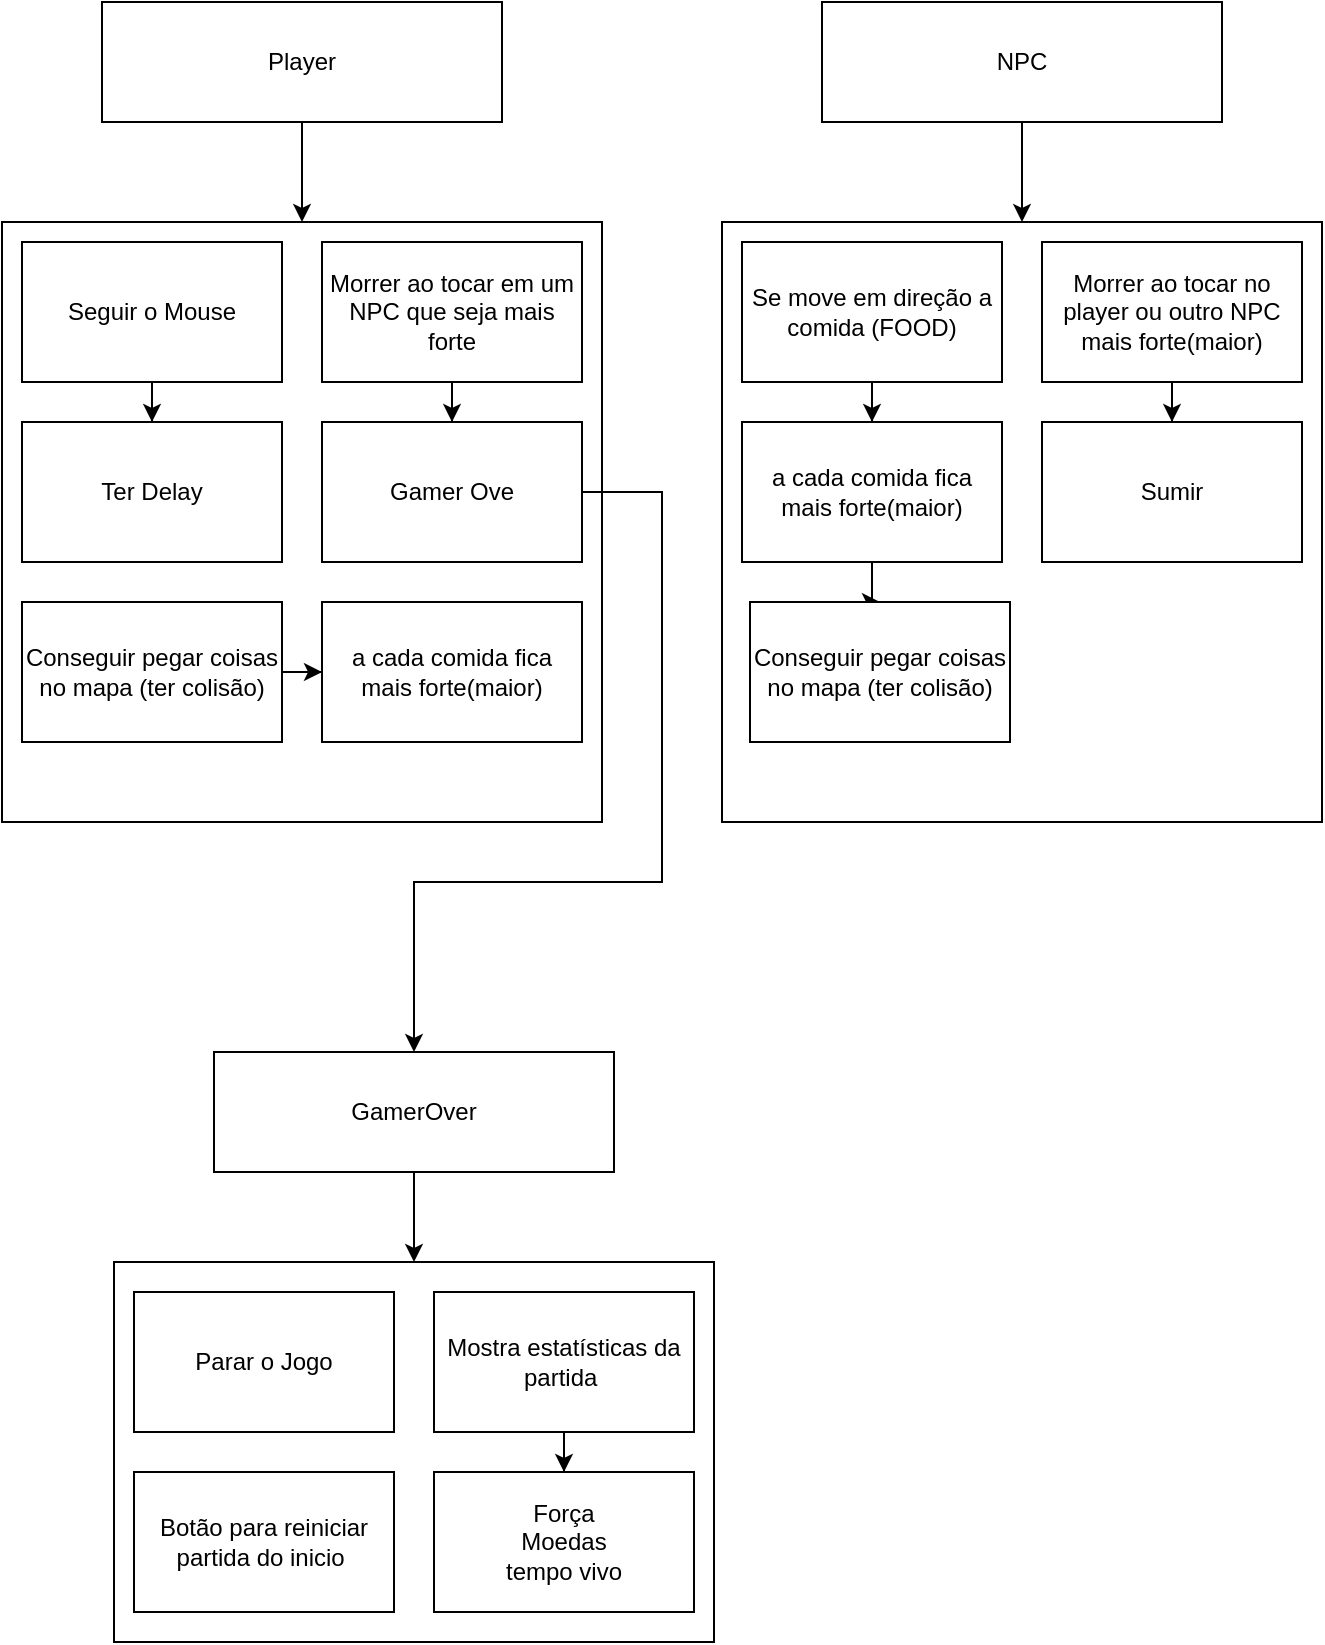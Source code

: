 <mxfile version="24.5.3" type="github">
  <diagram name="Página-1" id="bbJJNjSkhzLDl82Bf0Tp">
    <mxGraphModel dx="1333" dy="779" grid="1" gridSize="10" guides="1" tooltips="1" connect="1" arrows="1" fold="1" page="1" pageScale="1" pageWidth="827" pageHeight="1169" math="0" shadow="0">
      <root>
        <mxCell id="0" />
        <mxCell id="1" parent="0" />
        <mxCell id="fFdtwL9cvn40MQRhQIDq-5" style="edgeStyle=orthogonalEdgeStyle;rounded=0;orthogonalLoop=1;jettySize=auto;html=1;" edge="1" parent="1" source="fFdtwL9cvn40MQRhQIDq-3" target="fFdtwL9cvn40MQRhQIDq-4">
          <mxGeometry relative="1" as="geometry" />
        </mxCell>
        <mxCell id="fFdtwL9cvn40MQRhQIDq-3" value="Player" style="rounded=0;whiteSpace=wrap;html=1;" vertex="1" parent="1">
          <mxGeometry x="134" y="215" width="200" height="60" as="geometry" />
        </mxCell>
        <mxCell id="fFdtwL9cvn40MQRhQIDq-13" value="" style="group" vertex="1" connectable="0" parent="1">
          <mxGeometry x="84" y="325" width="300" height="300" as="geometry" />
        </mxCell>
        <mxCell id="fFdtwL9cvn40MQRhQIDq-4" value="" style="whiteSpace=wrap;html=1;aspect=fixed;" vertex="1" parent="fFdtwL9cvn40MQRhQIDq-13">
          <mxGeometry width="300" height="300" as="geometry" />
        </mxCell>
        <mxCell id="fFdtwL9cvn40MQRhQIDq-6" value="Seguir o Mouse" style="rounded=0;whiteSpace=wrap;html=1;" vertex="1" parent="fFdtwL9cvn40MQRhQIDq-13">
          <mxGeometry x="10" y="10" width="130" height="70" as="geometry" />
        </mxCell>
        <mxCell id="fFdtwL9cvn40MQRhQIDq-7" value="Ter Delay" style="rounded=0;whiteSpace=wrap;html=1;" vertex="1" parent="fFdtwL9cvn40MQRhQIDq-13">
          <mxGeometry x="10" y="100" width="130" height="70" as="geometry" />
        </mxCell>
        <mxCell id="fFdtwL9cvn40MQRhQIDq-27" style="edgeStyle=orthogonalEdgeStyle;rounded=0;orthogonalLoop=1;jettySize=auto;html=1;" edge="1" parent="fFdtwL9cvn40MQRhQIDq-13" source="fFdtwL9cvn40MQRhQIDq-8" target="fFdtwL9cvn40MQRhQIDq-26">
          <mxGeometry relative="1" as="geometry" />
        </mxCell>
        <mxCell id="fFdtwL9cvn40MQRhQIDq-8" value="Conseguir pegar coisas no mapa (ter colisão)" style="rounded=0;whiteSpace=wrap;html=1;" vertex="1" parent="fFdtwL9cvn40MQRhQIDq-13">
          <mxGeometry x="10" y="190" width="130" height="70" as="geometry" />
        </mxCell>
        <mxCell id="fFdtwL9cvn40MQRhQIDq-10" value="Morrer ao tocar em um NPC que seja mais forte" style="rounded=0;whiteSpace=wrap;html=1;" vertex="1" parent="fFdtwL9cvn40MQRhQIDq-13">
          <mxGeometry x="160" y="10" width="130" height="70" as="geometry" />
        </mxCell>
        <mxCell id="fFdtwL9cvn40MQRhQIDq-11" value="Gamer Ove" style="rounded=0;whiteSpace=wrap;html=1;" vertex="1" parent="fFdtwL9cvn40MQRhQIDq-13">
          <mxGeometry x="160" y="100" width="130" height="70" as="geometry" />
        </mxCell>
        <mxCell id="fFdtwL9cvn40MQRhQIDq-9" style="edgeStyle=orthogonalEdgeStyle;rounded=0;orthogonalLoop=1;jettySize=auto;html=1;" edge="1" parent="fFdtwL9cvn40MQRhQIDq-13" source="fFdtwL9cvn40MQRhQIDq-6" target="fFdtwL9cvn40MQRhQIDq-7">
          <mxGeometry relative="1" as="geometry" />
        </mxCell>
        <mxCell id="fFdtwL9cvn40MQRhQIDq-12" style="edgeStyle=orthogonalEdgeStyle;rounded=0;orthogonalLoop=1;jettySize=auto;html=1;" edge="1" parent="fFdtwL9cvn40MQRhQIDq-13" source="fFdtwL9cvn40MQRhQIDq-10" target="fFdtwL9cvn40MQRhQIDq-11">
          <mxGeometry relative="1" as="geometry" />
        </mxCell>
        <mxCell id="fFdtwL9cvn40MQRhQIDq-26" value="a cada comida fica mais forte(maior)" style="rounded=0;whiteSpace=wrap;html=1;" vertex="1" parent="fFdtwL9cvn40MQRhQIDq-13">
          <mxGeometry x="160" y="190" width="130" height="70" as="geometry" />
        </mxCell>
        <mxCell id="fFdtwL9cvn40MQRhQIDq-25" style="edgeStyle=orthogonalEdgeStyle;rounded=0;orthogonalLoop=1;jettySize=auto;html=1;entryX=0.5;entryY=0;entryDx=0;entryDy=0;" edge="1" parent="1" source="fFdtwL9cvn40MQRhQIDq-15" target="fFdtwL9cvn40MQRhQIDq-17">
          <mxGeometry relative="1" as="geometry" />
        </mxCell>
        <mxCell id="fFdtwL9cvn40MQRhQIDq-15" value="NPC" style="rounded=0;whiteSpace=wrap;html=1;" vertex="1" parent="1">
          <mxGeometry x="494" y="215" width="200" height="60" as="geometry" />
        </mxCell>
        <mxCell id="fFdtwL9cvn40MQRhQIDq-16" value="" style="group" vertex="1" connectable="0" parent="1">
          <mxGeometry x="444" y="325" width="300" height="300" as="geometry" />
        </mxCell>
        <mxCell id="fFdtwL9cvn40MQRhQIDq-17" value="" style="whiteSpace=wrap;html=1;aspect=fixed;" vertex="1" parent="fFdtwL9cvn40MQRhQIDq-16">
          <mxGeometry width="300" height="300" as="geometry" />
        </mxCell>
        <mxCell id="fFdtwL9cvn40MQRhQIDq-18" value="Se move em direção a comida (FOOD)" style="rounded=0;whiteSpace=wrap;html=1;" vertex="1" parent="fFdtwL9cvn40MQRhQIDq-16">
          <mxGeometry x="10" y="10" width="130" height="70" as="geometry" />
        </mxCell>
        <mxCell id="fFdtwL9cvn40MQRhQIDq-28" style="edgeStyle=orthogonalEdgeStyle;rounded=0;orthogonalLoop=1;jettySize=auto;html=1;" edge="1" parent="fFdtwL9cvn40MQRhQIDq-16" source="fFdtwL9cvn40MQRhQIDq-19" target="fFdtwL9cvn40MQRhQIDq-20">
          <mxGeometry relative="1" as="geometry" />
        </mxCell>
        <mxCell id="fFdtwL9cvn40MQRhQIDq-19" value="a cada comida fica mais forte(maior)" style="rounded=0;whiteSpace=wrap;html=1;" vertex="1" parent="fFdtwL9cvn40MQRhQIDq-16">
          <mxGeometry x="10" y="100" width="130" height="70" as="geometry" />
        </mxCell>
        <mxCell id="fFdtwL9cvn40MQRhQIDq-20" value="Conseguir pegar coisas no mapa (ter colisão)" style="rounded=0;whiteSpace=wrap;html=1;" vertex="1" parent="fFdtwL9cvn40MQRhQIDq-16">
          <mxGeometry x="14" y="190" width="130" height="70" as="geometry" />
        </mxCell>
        <mxCell id="fFdtwL9cvn40MQRhQIDq-21" value="Morrer ao tocar no player ou outro NPC mais forte(maior)" style="rounded=0;whiteSpace=wrap;html=1;" vertex="1" parent="fFdtwL9cvn40MQRhQIDq-16">
          <mxGeometry x="160" y="10" width="130" height="70" as="geometry" />
        </mxCell>
        <mxCell id="fFdtwL9cvn40MQRhQIDq-22" value="Sumir" style="rounded=0;whiteSpace=wrap;html=1;" vertex="1" parent="fFdtwL9cvn40MQRhQIDq-16">
          <mxGeometry x="160" y="100" width="130" height="70" as="geometry" />
        </mxCell>
        <mxCell id="fFdtwL9cvn40MQRhQIDq-23" style="edgeStyle=orthogonalEdgeStyle;rounded=0;orthogonalLoop=1;jettySize=auto;html=1;" edge="1" parent="fFdtwL9cvn40MQRhQIDq-16" source="fFdtwL9cvn40MQRhQIDq-18" target="fFdtwL9cvn40MQRhQIDq-19">
          <mxGeometry relative="1" as="geometry" />
        </mxCell>
        <mxCell id="fFdtwL9cvn40MQRhQIDq-24" style="edgeStyle=orthogonalEdgeStyle;rounded=0;orthogonalLoop=1;jettySize=auto;html=1;" edge="1" parent="fFdtwL9cvn40MQRhQIDq-16" source="fFdtwL9cvn40MQRhQIDq-21" target="fFdtwL9cvn40MQRhQIDq-22">
          <mxGeometry relative="1" as="geometry" />
        </mxCell>
        <mxCell id="fFdtwL9cvn40MQRhQIDq-51" style="edgeStyle=orthogonalEdgeStyle;rounded=0;orthogonalLoop=1;jettySize=auto;html=1;entryX=0.5;entryY=0;entryDx=0;entryDy=0;" edge="1" parent="1" source="fFdtwL9cvn40MQRhQIDq-11" target="fFdtwL9cvn40MQRhQIDq-39">
          <mxGeometry relative="1" as="geometry">
            <Array as="points">
              <mxPoint x="414" y="460" />
              <mxPoint x="414" y="655" />
              <mxPoint x="290" y="655" />
            </Array>
          </mxGeometry>
        </mxCell>
        <mxCell id="fFdtwL9cvn40MQRhQIDq-57" value="" style="group" vertex="1" connectable="0" parent="1">
          <mxGeometry x="140" y="740" width="300" height="295" as="geometry" />
        </mxCell>
        <mxCell id="fFdtwL9cvn40MQRhQIDq-53" value="" style="rounded=0;whiteSpace=wrap;html=1;" vertex="1" parent="fFdtwL9cvn40MQRhQIDq-57">
          <mxGeometry y="105" width="300" height="190" as="geometry" />
        </mxCell>
        <mxCell id="fFdtwL9cvn40MQRhQIDq-56" style="edgeStyle=orthogonalEdgeStyle;rounded=0;orthogonalLoop=1;jettySize=auto;html=1;entryX=0.5;entryY=0;entryDx=0;entryDy=0;" edge="1" parent="fFdtwL9cvn40MQRhQIDq-57" source="fFdtwL9cvn40MQRhQIDq-39" target="fFdtwL9cvn40MQRhQIDq-53">
          <mxGeometry relative="1" as="geometry" />
        </mxCell>
        <mxCell id="fFdtwL9cvn40MQRhQIDq-39" value="GamerOver" style="rounded=0;whiteSpace=wrap;html=1;" vertex="1" parent="fFdtwL9cvn40MQRhQIDq-57">
          <mxGeometry x="50" width="200" height="60" as="geometry" />
        </mxCell>
        <mxCell id="fFdtwL9cvn40MQRhQIDq-42" value="Parar o Jogo" style="rounded=0;whiteSpace=wrap;html=1;" vertex="1" parent="fFdtwL9cvn40MQRhQIDq-57">
          <mxGeometry x="10" y="120" width="130" height="70" as="geometry" />
        </mxCell>
        <mxCell id="fFdtwL9cvn40MQRhQIDq-44" value="Botão para reiniciar partida do inicio&amp;nbsp;" style="rounded=0;whiteSpace=wrap;html=1;" vertex="1" parent="fFdtwL9cvn40MQRhQIDq-57">
          <mxGeometry x="10" y="210" width="130" height="70" as="geometry" />
        </mxCell>
        <mxCell id="fFdtwL9cvn40MQRhQIDq-46" value="Mostra estatísticas da partida&amp;nbsp;" style="rounded=0;whiteSpace=wrap;html=1;" vertex="1" parent="fFdtwL9cvn40MQRhQIDq-57">
          <mxGeometry x="160" y="120" width="130" height="70" as="geometry" />
        </mxCell>
        <mxCell id="fFdtwL9cvn40MQRhQIDq-47" value="Força&lt;div&gt;Moedas&lt;/div&gt;&lt;div&gt;tempo vivo&lt;/div&gt;" style="rounded=0;whiteSpace=wrap;html=1;" vertex="1" parent="fFdtwL9cvn40MQRhQIDq-57">
          <mxGeometry x="160" y="210" width="130" height="70" as="geometry" />
        </mxCell>
        <mxCell id="fFdtwL9cvn40MQRhQIDq-49" style="edgeStyle=orthogonalEdgeStyle;rounded=0;orthogonalLoop=1;jettySize=auto;html=1;" edge="1" parent="fFdtwL9cvn40MQRhQIDq-57" source="fFdtwL9cvn40MQRhQIDq-46" target="fFdtwL9cvn40MQRhQIDq-47">
          <mxGeometry relative="1" as="geometry" />
        </mxCell>
      </root>
    </mxGraphModel>
  </diagram>
</mxfile>

